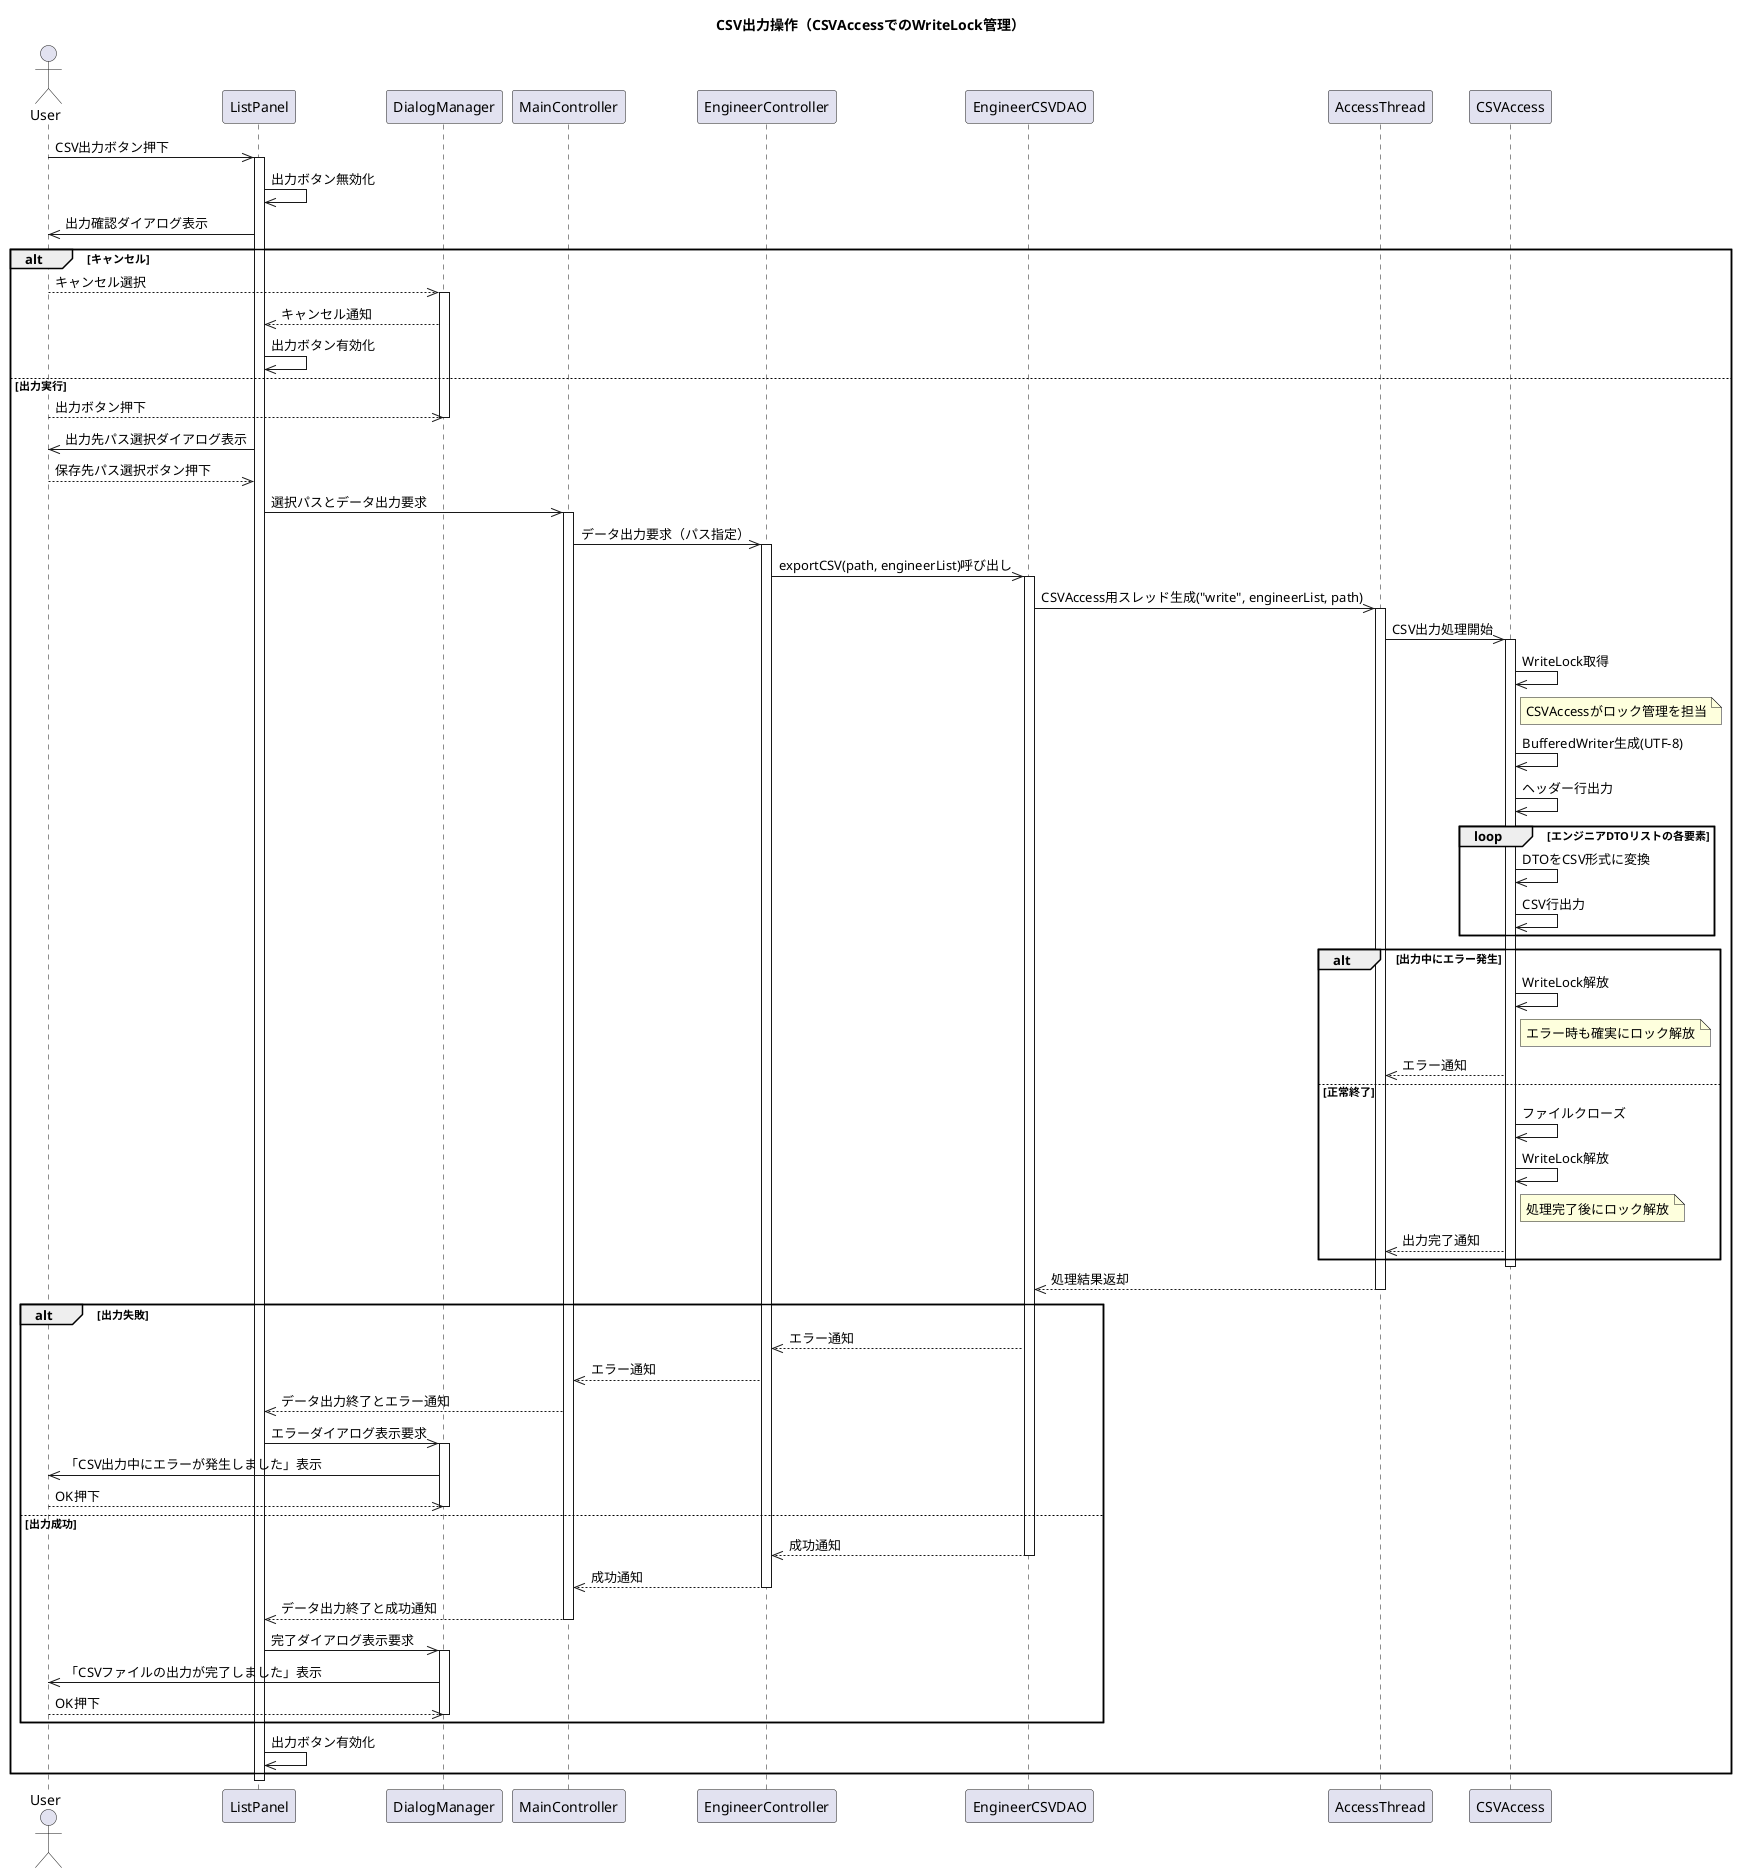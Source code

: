 @startuml sequenceDiagram

title CSV出力操作（CSVAccessでのWriteLock管理）

actor User as User

User->>ListPanel: CSV出力ボタン押下
activate ListPanel
ListPanel->>ListPanel: 出力ボタン無効化
ListPanel->>User: 出力確認ダイアログ表示

alt キャンセル
    User-->>DialogManager: キャンセル選択
    activate DialogManager
    DialogManager-->>ListPanel: キャンセル通知
    ListPanel->>ListPanel: 出力ボタン有効化
else 出力実行
    User-->>DialogManager: 出力ボタン押下
    deactivate DialogManager

    ListPanel->>User: 出力先パス選択ダイアログ表示
    User-->>ListPanel: 保存先パス選択ボタン押下

    ListPanel->>MainController: 選択パスとデータ出力要求
    activate MainController
    MainController->>EngineerController: データ出力要求（パス指定）
    activate EngineerController
    EngineerController->>EngineerCSVDAO: exportCSV(path, engineerList)呼び出し
    activate EngineerCSVDAO



    EngineerCSVDAO->>AccessThread: CSVAccess用スレッド生成("write", engineerList, path)
    activate AccessThread

    AccessThread->>CSVAccess: CSV出力処理開始
    activate CSVAccess

    CSVAccess->>CSVAccess: WriteLock取得
    note right of CSVAccess: CSVAccessがロック管理を担当

    CSVAccess->>CSVAccess: BufferedWriter生成(UTF-8)
    CSVAccess->>CSVAccess: ヘッダー行出力

    loop エンジニアDTOリストの各要素
        CSVAccess->>CSVAccess: DTOをCSV形式に変換
        CSVAccess->>CSVAccess: CSV行出力
    end

    alt 出力中にエラー発生

        CSVAccess->>CSVAccess: WriteLock解放
        note right of CSVAccess: エラー時も確実にロック解放
        CSVAccess-->>AccessThread: エラー通知
    else 正常終了
        CSVAccess->>CSVAccess: ファイルクローズ
        CSVAccess->>CSVAccess: WriteLock解放
        note right of CSVAccess: 処理完了後にロック解放
        CSVAccess-->>AccessThread: 出力完了通知
    end
    deactivate CSVAccess

    AccessThread-->>EngineerCSVDAO: 処理結果返却
    deactivate AccessThread



    alt 出力失敗
        EngineerCSVDAO-->>EngineerController: エラー通知
        EngineerController-->>MainController: エラー通知
        MainController-->>ListPanel: データ出力終了とエラー通知
        ListPanel->>DialogManager: エラーダイアログ表示要求
        activate DialogManager
        DialogManager->>User: 「CSV出力中にエラーが発生しました」表示
        User-->>DialogManager: OK押下
        deactivate DialogManager
    else 出力成功
        EngineerCSVDAO-->>EngineerController: 成功通知
        deactivate EngineerCSVDAO
        EngineerController-->>MainController: 成功通知
        deactivate EngineerController
        MainController-->>ListPanel: データ出力終了と成功通知
        deactivate EngineerController
        deactivate MainController
        ListPanel->>DialogManager: 完了ダイアログ表示要求
        activate DialogManager
        DialogManager->>User: 「CSVファイルの出力が完了しました」表示
        User-->>DialogManager: OK押下
        deactivate DialogManager
    end
    ListPanel->>ListPanel: 出力ボタン有効化


end
deactivate ListPanel
@enduml





